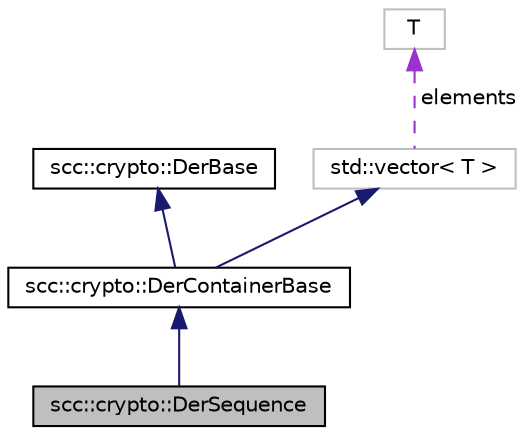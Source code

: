 digraph "scc::crypto::DerSequence"
{
 // LATEX_PDF_SIZE
  edge [fontname="Helvetica",fontsize="10",labelfontname="Helvetica",labelfontsize="10"];
  node [fontname="Helvetica",fontsize="10",shape=record];
  Node1 [label="scc::crypto::DerSequence",height=0.2,width=0.4,color="black", fillcolor="grey75", style="filled", fontcolor="black",tooltip="An ASN.1 SEQUENCE or SEQUENCE OF type."];
  Node2 -> Node1 [dir="back",color="midnightblue",fontsize="10",style="solid",fontname="Helvetica"];
  Node2 [label="scc::crypto::DerContainerBase",height=0.2,width=0.4,color="black", fillcolor="white", style="filled",URL="$d0/dc5/classscc_1_1crypto_1_1DerContainerBase.html",tooltip="Container base class."];
  Node3 -> Node2 [dir="back",color="midnightblue",fontsize="10",style="solid",fontname="Helvetica"];
  Node3 [label="scc::crypto::DerBase",height=0.2,width=0.4,color="black", fillcolor="white", style="filled",URL="$d4/d4f/classscc_1_1crypto_1_1DerBase.html",tooltip="ASN.1 base."];
  Node4 -> Node2 [dir="back",color="midnightblue",fontsize="10",style="solid",fontname="Helvetica"];
  Node4 [label="std::vector\< T \>",height=0.2,width=0.4,color="grey75", fillcolor="white", style="filled",tooltip=" "];
  Node5 -> Node4 [dir="back",color="darkorchid3",fontsize="10",style="dashed",label=" elements" ,fontname="Helvetica"];
  Node5 [label="T",height=0.2,width=0.4,color="grey75", fillcolor="white", style="filled",tooltip=" "];
}
